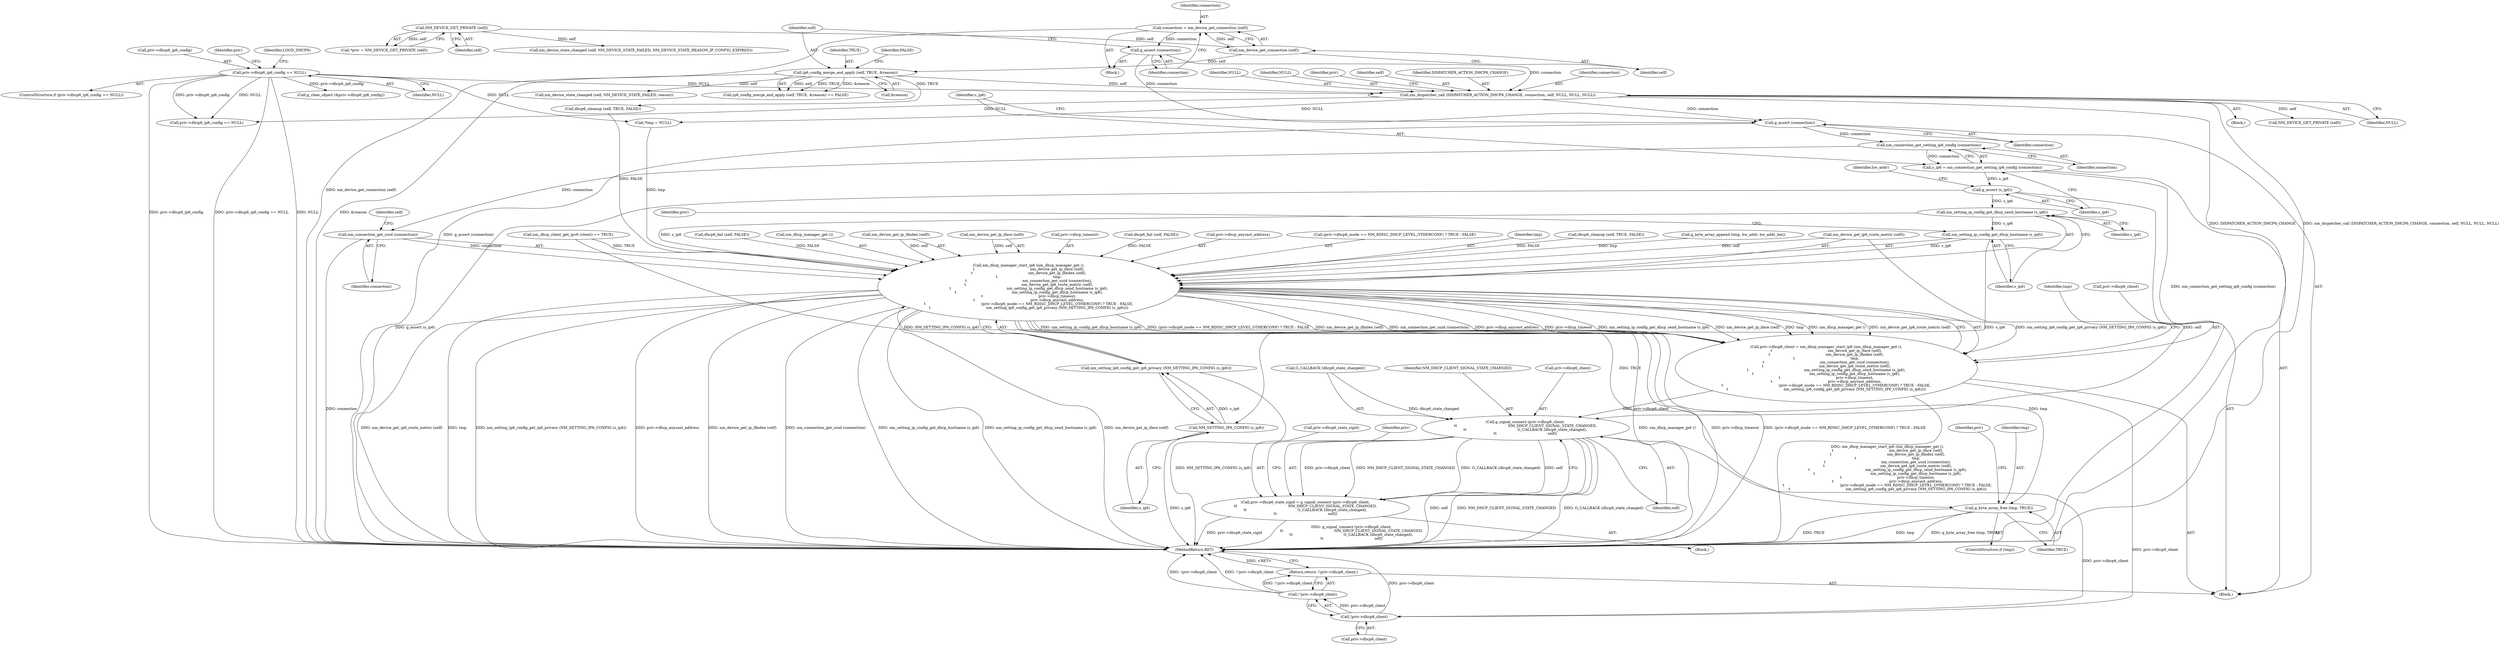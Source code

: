 digraph "0_NetworkManager_d5fc88e573fa58b93034b04d35a2454f5d28cad9@API" {
"1006532" [label="(Call,g_assert (connection))"];
"1006268" [label="(Call,g_assert (connection))"];
"1006264" [label="(Call,connection = nm_device_get_connection (self))"];
"1006266" [label="(Call,nm_device_get_connection (self))"];
"1006238" [label="(Call,NM_DEVICE_GET_PRIVATE (self))"];
"1006288" [label="(Call,nm_dispatcher_call (DISPATCHER_ACTION_DHCP6_CHANGE, connection, self, NULL, NULL, NULL))"];
"1006272" [label="(Call,ip6_config_merge_and_apply (self, TRUE, &reason))"];
"1006246" [label="(Call,priv->dhcp6_ip6_config == NULL)"];
"1006536" [label="(Call,nm_connection_get_setting_ip6_config (connection))"];
"1006534" [label="(Call,s_ip6 = nm_connection_get_setting_ip6_config (connection))"];
"1006538" [label="(Call,g_assert (s_ip6))"];
"1006573" [label="(Call,nm_setting_ip_config_get_dhcp_send_hostname (s_ip6))"];
"1006562" [label="(Call,nm_dhcp_manager_start_ip6 (nm_dhcp_manager_get (),\n\t                                                nm_device_get_ip_iface (self),\n\t                                                nm_device_get_ip_ifindex (self),\n\t                                                tmp,\n\t                                                nm_connection_get_uuid (connection),\n\t                                                nm_device_get_ip6_route_metric (self),\n\t                                                nm_setting_ip_config_get_dhcp_send_hostname (s_ip6),\n\t                                                nm_setting_ip_config_get_dhcp_hostname (s_ip6),\n\t                                                priv->dhcp_timeout,\n\t                                                priv->dhcp_anycast_address,\n\t                                                (priv->dhcp6_mode == NM_RDISC_DHCP_LEVEL_OTHERCONF) ? TRUE : FALSE,\n\t                                                nm_setting_ip6_config_get_ip6_privacy (NM_SETTING_IP6_CONFIG (s_ip6))))"];
"1006558" [label="(Call,priv->dhcp6_client = nm_dhcp_manager_start_ip6 (nm_dhcp_manager_get (),\n\t                                                nm_device_get_ip_iface (self),\n\t                                                nm_device_get_ip_ifindex (self),\n\t                                                tmp,\n\t                                                nm_connection_get_uuid (connection),\n\t                                                nm_device_get_ip6_route_metric (self),\n\t                                                nm_setting_ip_config_get_dhcp_send_hostname (s_ip6),\n\t                                                nm_setting_ip_config_get_dhcp_hostname (s_ip6),\n\t                                                priv->dhcp_timeout,\n\t                                                priv->dhcp_anycast_address,\n\t                                                (priv->dhcp6_mode == NM_RDISC_DHCP_LEVEL_OTHERCONF) ? TRUE : FALSE,\n\t                                                nm_setting_ip6_config_get_ip6_privacy (NM_SETTING_IP6_CONFIG (s_ip6))))"];
"1006608" [label="(Call,g_signal_connect (priv->dhcp6_client,\n\t\t                                            NM_DHCP_CLIENT_SIGNAL_STATE_CHANGED,\n\t\t                                            G_CALLBACK (dhcp6_state_changed),\n\t\t                                            self))"];
"1006604" [label="(Call,priv->dhcp6_state_sigid = g_signal_connect (priv->dhcp6_client,\n\t\t                                            NM_DHCP_CLIENT_SIGNAL_STATE_CHANGED,\n\t\t                                            G_CALLBACK (dhcp6_state_changed),\n\t\t                                            self))"];
"1006618" [label="(Call,!priv->dhcp6_client)"];
"1006617" [label="(Call,!!priv->dhcp6_client)"];
"1006616" [label="(Return,return !!priv->dhcp6_client;)"];
"1006596" [label="(Call,g_byte_array_free (tmp, TRUE))"];
"1006575" [label="(Call,nm_setting_ip_config_get_dhcp_hostname (s_ip6))"];
"1006592" [label="(Call,NM_SETTING_IP6_CONFIG (s_ip6))"];
"1006591" [label="(Call,nm_setting_ip6_config_get_ip6_privacy (NM_SETTING_IP6_CONFIG (s_ip6)))"];
"1006569" [label="(Call,nm_connection_get_uuid (connection))"];
"1006289" [label="(Identifier,DISPATCHER_ACTION_DHCP6_CHANGE)"];
"1006510" [label="(Call,dhcp6_fail (self, FALSE))"];
"1006563" [label="(Call,nm_dhcp_manager_get ())"];
"1006566" [label="(Call,nm_device_get_ip_ifindex (self))"];
"1006612" [label="(Identifier,NM_DHCP_CLIENT_SIGNAL_STATE_CHANGED)"];
"1006572" [label="(Identifier,self)"];
"1006277" [label="(Identifier,FALSE)"];
"1006603" [label="(Block,)"];
"1006592" [label="(Call,NM_SETTING_IP6_CONFIG (s_ip6))"];
"1006608" [label="(Call,g_signal_connect (priv->dhcp6_client,\n\t\t                                            NM_DHCP_CLIENT_SIGNAL_STATE_CHANGED,\n\t\t                                            G_CALLBACK (dhcp6_state_changed),\n\t\t                                            self))"];
"1006619" [label="(Call,priv->dhcp6_client)"];
"1006288" [label="(Call,nm_dispatcher_call (DISPATCHER_ACTION_DHCP6_CHANGE, connection, self, NULL, NULL, NULL))"];
"1006564" [label="(Call,nm_device_get_ip_iface (self))"];
"1006596" [label="(Call,g_byte_array_free (tmp, TRUE))"];
"1006615" [label="(Identifier,self)"];
"1006578" [label="(Identifier,priv)"];
"1006301" [label="(Call,dhcp6_cleanup (self, TRUE, FALSE))"];
"1006573" [label="(Call,nm_setting_ip_config_get_dhcp_send_hostname (s_ip6))"];
"1006253" [label="(Identifier,LOGD_DHCP6)"];
"1006290" [label="(Identifier,connection)"];
"1006239" [label="(Identifier,self)"];
"1006558" [label="(Call,priv->dhcp6_client = nm_dhcp_manager_start_ip6 (nm_dhcp_manager_get (),\n\t                                                nm_device_get_ip_iface (self),\n\t                                                nm_device_get_ip_ifindex (self),\n\t                                                tmp,\n\t                                                nm_connection_get_uuid (connection),\n\t                                                nm_device_get_ip6_route_metric (self),\n\t                                                nm_setting_ip_config_get_dhcp_send_hostname (s_ip6),\n\t                                                nm_setting_ip_config_get_dhcp_hostname (s_ip6),\n\t                                                priv->dhcp_timeout,\n\t                                                priv->dhcp_anycast_address,\n\t                                                (priv->dhcp6_mode == NM_RDISC_DHCP_LEVEL_OTHERCONF) ? TRUE : FALSE,\n\t                                                nm_setting_ip6_config_get_ip6_privacy (NM_SETTING_IP6_CONFIG (s_ip6))))"];
"1006559" [label="(Call,priv->dhcp6_client)"];
"1006605" [label="(Call,priv->dhcp6_state_sigid)"];
"1006538" [label="(Call,g_assert (s_ip6))"];
"1006569" [label="(Call,nm_connection_get_uuid (connection))"];
"1006604" [label="(Call,priv->dhcp6_state_sigid = g_signal_connect (priv->dhcp6_client,\n\t\t                                            NM_DHCP_CLIENT_SIGNAL_STATE_CHANGED,\n\t\t                                            G_CALLBACK (dhcp6_state_changed),\n\t\t                                            self))"];
"1006416" [label="(Call,nm_dhcp_client_get_ipv6 (client) == TRUE)"];
"1006264" [label="(Call,connection = nm_device_get_connection (self))"];
"1006574" [label="(Identifier,s_ip6)"];
"1006272" [label="(Call,ip6_config_merge_and_apply (self, TRUE, &reason))"];
"1006250" [label="(Identifier,NULL)"];
"1006535" [label="(Identifier,s_ip6)"];
"1006299" [label="(Call,NM_DEVICE_GET_PRIVATE (self))"];
"1006245" [label="(ControlStructure,if (priv->dhcp6_ip6_config == NULL))"];
"1006577" [label="(Call,priv->dhcp_timeout)"];
"1006497" [label="(Call,dhcp6_fail (self, FALSE))"];
"1006580" [label="(Call,priv->dhcp_anycast_address)"];
"1006238" [label="(Call,NM_DEVICE_GET_PRIVATE (self))"];
"1006609" [label="(Call,priv->dhcp6_client)"];
"1006293" [label="(Identifier,NULL)"];
"1006595" [label="(Identifier,tmp)"];
"1006282" [label="(Call,nm_device_state_changed (self, NM_DEVICE_STATE_FAILED, reason))"];
"1006583" [label="(Call,(priv->dhcp6_mode == NM_RDISC_DHCP_LEVEL_OTHERCONF) ? TRUE : FALSE)"];
"1006618" [label="(Call,!priv->dhcp6_client)"];
"1006274" [label="(Identifier,TRUE)"];
"1006568" [label="(Identifier,tmp)"];
"1006292" [label="(Identifier,NULL)"];
"1006271" [label="(Call,ip6_config_merge_and_apply (self, TRUE, &reason) == FALSE)"];
"1006247" [label="(Call,priv->dhcp6_ip6_config)"];
"1006262" [label="(Identifier,priv)"];
"1006275" [label="(Call,&reason)"];
"1006533" [label="(Identifier,connection)"];
"1006298" [label="(Identifier,priv)"];
"1006462" [label="(Call,priv->dhcp6_ip6_config == NULL)"];
"1006267" [label="(Identifier,self)"];
"1006598" [label="(Identifier,TRUE)"];
"1006617" [label="(Call,!!priv->dhcp6_client)"];
"1006620" [label="(Identifier,priv)"];
"1006255" [label="(Call,nm_device_state_changed (self, NM_DEVICE_STATE_FAILED, NM_DEVICE_STATE_REASON_IP_CONFIG_EXPIRED))"];
"1006294" [label="(Identifier,NULL)"];
"1006269" [label="(Identifier,connection)"];
"1006234" [label="(Block,)"];
"1006265" [label="(Identifier,connection)"];
"1006524" [label="(Call,*tmp = NULL)"];
"1007368" [label="(MethodReturn,RET)"];
"1006541" [label="(Identifier,hw_addr)"];
"1006576" [label="(Identifier,s_ip6)"];
"1006616" [label="(Return,return !!priv->dhcp6_client;)"];
"1006593" [label="(Identifier,s_ip6)"];
"1006266" [label="(Call,nm_device_get_connection (self))"];
"1006534" [label="(Call,s_ip6 = nm_connection_get_setting_ip6_config (connection))"];
"1006536" [label="(Call,nm_connection_get_setting_ip6_config (connection))"];
"1006575" [label="(Call,nm_setting_ip_config_get_dhcp_hostname (s_ip6))"];
"1006291" [label="(Identifier,self)"];
"1006246" [label="(Call,priv->dhcp6_ip6_config == NULL)"];
"1006571" [label="(Call,nm_device_get_ip6_route_metric (self))"];
"1006532" [label="(Call,g_assert (connection))"];
"1006539" [label="(Identifier,s_ip6)"];
"1006601" [label="(Identifier,priv)"];
"1006570" [label="(Identifier,connection)"];
"1006362" [label="(Call,dhcp6_cleanup (self, TRUE, FALSE))"];
"1006591" [label="(Call,nm_setting_ip6_config_get_ip6_privacy (NM_SETTING_IP6_CONFIG (s_ip6)))"];
"1006236" [label="(Call,*priv = NM_DEVICE_GET_PRIVATE (self))"];
"1006273" [label="(Identifier,self)"];
"1006287" [label="(Block,)"];
"1006594" [label="(ControlStructure,if (tmp))"];
"1006268" [label="(Call,g_assert (connection))"];
"1006597" [label="(Identifier,tmp)"];
"1006562" [label="(Call,nm_dhcp_manager_start_ip6 (nm_dhcp_manager_get (),\n\t                                                nm_device_get_ip_iface (self),\n\t                                                nm_device_get_ip_ifindex (self),\n\t                                                tmp,\n\t                                                nm_connection_get_uuid (connection),\n\t                                                nm_device_get_ip6_route_metric (self),\n\t                                                nm_setting_ip_config_get_dhcp_send_hostname (s_ip6),\n\t                                                nm_setting_ip_config_get_dhcp_hostname (s_ip6),\n\t                                                priv->dhcp_timeout,\n\t                                                priv->dhcp_anycast_address,\n\t                                                (priv->dhcp6_mode == NM_RDISC_DHCP_LEVEL_OTHERCONF) ? TRUE : FALSE,\n\t                                                nm_setting_ip6_config_get_ip6_privacy (NM_SETTING_IP6_CONFIG (s_ip6))))"];
"1006537" [label="(Identifier,connection)"];
"1006554" [label="(Call,g_byte_array_append (tmp, hw_addr, hw_addr_len))"];
"1006613" [label="(Call,G_CALLBACK (dhcp6_state_changed))"];
"1006516" [label="(Block,)"];
"1006434" [label="(Call,g_clear_object (&priv->dhcp6_ip6_config))"];
"1006532" -> "1006516"  [label="AST: "];
"1006532" -> "1006533"  [label="CFG: "];
"1006533" -> "1006532"  [label="AST: "];
"1006535" -> "1006532"  [label="CFG: "];
"1006532" -> "1007368"  [label="DDG: g_assert (connection)"];
"1006268" -> "1006532"  [label="DDG: connection"];
"1006288" -> "1006532"  [label="DDG: connection"];
"1006532" -> "1006536"  [label="DDG: connection"];
"1006268" -> "1006234"  [label="AST: "];
"1006268" -> "1006269"  [label="CFG: "];
"1006269" -> "1006268"  [label="AST: "];
"1006273" -> "1006268"  [label="CFG: "];
"1006264" -> "1006268"  [label="DDG: connection"];
"1006268" -> "1006288"  [label="DDG: connection"];
"1006264" -> "1006234"  [label="AST: "];
"1006264" -> "1006266"  [label="CFG: "];
"1006265" -> "1006264"  [label="AST: "];
"1006266" -> "1006264"  [label="AST: "];
"1006269" -> "1006264"  [label="CFG: "];
"1006264" -> "1007368"  [label="DDG: nm_device_get_connection (self)"];
"1006266" -> "1006264"  [label="DDG: self"];
"1006266" -> "1006267"  [label="CFG: "];
"1006267" -> "1006266"  [label="AST: "];
"1006238" -> "1006266"  [label="DDG: self"];
"1006266" -> "1006272"  [label="DDG: self"];
"1006238" -> "1006236"  [label="AST: "];
"1006238" -> "1006239"  [label="CFG: "];
"1006239" -> "1006238"  [label="AST: "];
"1006236" -> "1006238"  [label="CFG: "];
"1006238" -> "1006236"  [label="DDG: self"];
"1006238" -> "1006255"  [label="DDG: self"];
"1006288" -> "1006287"  [label="AST: "];
"1006288" -> "1006294"  [label="CFG: "];
"1006289" -> "1006288"  [label="AST: "];
"1006290" -> "1006288"  [label="AST: "];
"1006291" -> "1006288"  [label="AST: "];
"1006292" -> "1006288"  [label="AST: "];
"1006293" -> "1006288"  [label="AST: "];
"1006294" -> "1006288"  [label="AST: "];
"1006298" -> "1006288"  [label="CFG: "];
"1006288" -> "1007368"  [label="DDG: nm_dispatcher_call (DISPATCHER_ACTION_DHCP6_CHANGE, connection, self, NULL, NULL, NULL)"];
"1006288" -> "1007368"  [label="DDG: DISPATCHER_ACTION_DHCP6_CHANGE"];
"1006272" -> "1006288"  [label="DDG: self"];
"1006246" -> "1006288"  [label="DDG: NULL"];
"1006288" -> "1006299"  [label="DDG: self"];
"1006288" -> "1006462"  [label="DDG: NULL"];
"1006288" -> "1006524"  [label="DDG: NULL"];
"1006272" -> "1006271"  [label="AST: "];
"1006272" -> "1006275"  [label="CFG: "];
"1006273" -> "1006272"  [label="AST: "];
"1006274" -> "1006272"  [label="AST: "];
"1006275" -> "1006272"  [label="AST: "];
"1006277" -> "1006272"  [label="CFG: "];
"1006272" -> "1007368"  [label="DDG: &reason"];
"1006272" -> "1006271"  [label="DDG: self"];
"1006272" -> "1006271"  [label="DDG: TRUE"];
"1006272" -> "1006271"  [label="DDG: &reason"];
"1006272" -> "1006282"  [label="DDG: self"];
"1006272" -> "1006301"  [label="DDG: TRUE"];
"1006246" -> "1006245"  [label="AST: "];
"1006246" -> "1006250"  [label="CFG: "];
"1006247" -> "1006246"  [label="AST: "];
"1006250" -> "1006246"  [label="AST: "];
"1006253" -> "1006246"  [label="CFG: "];
"1006262" -> "1006246"  [label="CFG: "];
"1006246" -> "1007368"  [label="DDG: priv->dhcp6_ip6_config == NULL"];
"1006246" -> "1007368"  [label="DDG: NULL"];
"1006246" -> "1007368"  [label="DDG: priv->dhcp6_ip6_config"];
"1006246" -> "1006434"  [label="DDG: priv->dhcp6_ip6_config"];
"1006246" -> "1006462"  [label="DDG: priv->dhcp6_ip6_config"];
"1006246" -> "1006462"  [label="DDG: NULL"];
"1006246" -> "1006524"  [label="DDG: NULL"];
"1006536" -> "1006534"  [label="AST: "];
"1006536" -> "1006537"  [label="CFG: "];
"1006537" -> "1006536"  [label="AST: "];
"1006534" -> "1006536"  [label="CFG: "];
"1006536" -> "1006534"  [label="DDG: connection"];
"1006536" -> "1006569"  [label="DDG: connection"];
"1006534" -> "1006516"  [label="AST: "];
"1006535" -> "1006534"  [label="AST: "];
"1006539" -> "1006534"  [label="CFG: "];
"1006534" -> "1007368"  [label="DDG: nm_connection_get_setting_ip6_config (connection)"];
"1006534" -> "1006538"  [label="DDG: s_ip6"];
"1006538" -> "1006516"  [label="AST: "];
"1006538" -> "1006539"  [label="CFG: "];
"1006539" -> "1006538"  [label="AST: "];
"1006541" -> "1006538"  [label="CFG: "];
"1006538" -> "1007368"  [label="DDG: g_assert (s_ip6)"];
"1006538" -> "1006573"  [label="DDG: s_ip6"];
"1006573" -> "1006562"  [label="AST: "];
"1006573" -> "1006574"  [label="CFG: "];
"1006574" -> "1006573"  [label="AST: "];
"1006576" -> "1006573"  [label="CFG: "];
"1006573" -> "1006562"  [label="DDG: s_ip6"];
"1006573" -> "1006575"  [label="DDG: s_ip6"];
"1006562" -> "1006558"  [label="AST: "];
"1006562" -> "1006591"  [label="CFG: "];
"1006563" -> "1006562"  [label="AST: "];
"1006564" -> "1006562"  [label="AST: "];
"1006566" -> "1006562"  [label="AST: "];
"1006568" -> "1006562"  [label="AST: "];
"1006569" -> "1006562"  [label="AST: "];
"1006571" -> "1006562"  [label="AST: "];
"1006575" -> "1006562"  [label="AST: "];
"1006577" -> "1006562"  [label="AST: "];
"1006580" -> "1006562"  [label="AST: "];
"1006583" -> "1006562"  [label="AST: "];
"1006591" -> "1006562"  [label="AST: "];
"1006558" -> "1006562"  [label="CFG: "];
"1006562" -> "1007368"  [label="DDG: nm_device_get_ip_iface (self)"];
"1006562" -> "1007368"  [label="DDG: priv->dhcp_timeout"];
"1006562" -> "1007368"  [label="DDG: (priv->dhcp6_mode == NM_RDISC_DHCP_LEVEL_OTHERCONF) ? TRUE : FALSE"];
"1006562" -> "1007368"  [label="DDG: nm_device_get_ip6_route_metric (self)"];
"1006562" -> "1007368"  [label="DDG: nm_dhcp_manager_get ()"];
"1006562" -> "1007368"  [label="DDG: tmp"];
"1006562" -> "1007368"  [label="DDG: nm_setting_ip6_config_get_ip6_privacy (NM_SETTING_IP6_CONFIG (s_ip6))"];
"1006562" -> "1007368"  [label="DDG: priv->dhcp_anycast_address"];
"1006562" -> "1007368"  [label="DDG: nm_device_get_ip_ifindex (self)"];
"1006562" -> "1007368"  [label="DDG: nm_connection_get_uuid (connection)"];
"1006562" -> "1007368"  [label="DDG: nm_setting_ip_config_get_dhcp_hostname (s_ip6)"];
"1006562" -> "1007368"  [label="DDG: nm_setting_ip_config_get_dhcp_send_hostname (s_ip6)"];
"1006562" -> "1006558"  [label="DDG: nm_setting_ip6_config_get_ip6_privacy (NM_SETTING_IP6_CONFIG (s_ip6))"];
"1006562" -> "1006558"  [label="DDG: nm_setting_ip_config_get_dhcp_hostname (s_ip6)"];
"1006562" -> "1006558"  [label="DDG: (priv->dhcp6_mode == NM_RDISC_DHCP_LEVEL_OTHERCONF) ? TRUE : FALSE"];
"1006562" -> "1006558"  [label="DDG: nm_device_get_ip_ifindex (self)"];
"1006562" -> "1006558"  [label="DDG: nm_connection_get_uuid (connection)"];
"1006562" -> "1006558"  [label="DDG: priv->dhcp_anycast_address"];
"1006562" -> "1006558"  [label="DDG: priv->dhcp_timeout"];
"1006562" -> "1006558"  [label="DDG: nm_setting_ip_config_get_dhcp_send_hostname (s_ip6)"];
"1006562" -> "1006558"  [label="DDG: nm_device_get_ip_iface (self)"];
"1006562" -> "1006558"  [label="DDG: tmp"];
"1006562" -> "1006558"  [label="DDG: nm_dhcp_manager_get ()"];
"1006562" -> "1006558"  [label="DDG: nm_device_get_ip6_route_metric (self)"];
"1006564" -> "1006562"  [label="DDG: self"];
"1006566" -> "1006562"  [label="DDG: self"];
"1006554" -> "1006562"  [label="DDG: tmp"];
"1006524" -> "1006562"  [label="DDG: tmp"];
"1006569" -> "1006562"  [label="DDG: connection"];
"1006571" -> "1006562"  [label="DDG: self"];
"1006575" -> "1006562"  [label="DDG: s_ip6"];
"1006416" -> "1006562"  [label="DDG: TRUE"];
"1006301" -> "1006562"  [label="DDG: FALSE"];
"1006362" -> "1006562"  [label="DDG: FALSE"];
"1006497" -> "1006562"  [label="DDG: FALSE"];
"1006510" -> "1006562"  [label="DDG: FALSE"];
"1006591" -> "1006562"  [label="DDG: NM_SETTING_IP6_CONFIG (s_ip6)"];
"1006562" -> "1006596"  [label="DDG: tmp"];
"1006558" -> "1006516"  [label="AST: "];
"1006559" -> "1006558"  [label="AST: "];
"1006595" -> "1006558"  [label="CFG: "];
"1006558" -> "1007368"  [label="DDG: nm_dhcp_manager_start_ip6 (nm_dhcp_manager_get (),\n\t                                                nm_device_get_ip_iface (self),\n\t                                                nm_device_get_ip_ifindex (self),\n\t                                                tmp,\n\t                                                nm_connection_get_uuid (connection),\n\t                                                nm_device_get_ip6_route_metric (self),\n\t                                                nm_setting_ip_config_get_dhcp_send_hostname (s_ip6),\n\t                                                nm_setting_ip_config_get_dhcp_hostname (s_ip6),\n\t                                                priv->dhcp_timeout,\n\t                                                priv->dhcp_anycast_address,\n\t                                                (priv->dhcp6_mode == NM_RDISC_DHCP_LEVEL_OTHERCONF) ? TRUE : FALSE,\n\t                                                nm_setting_ip6_config_get_ip6_privacy (NM_SETTING_IP6_CONFIG (s_ip6)))"];
"1006558" -> "1006608"  [label="DDG: priv->dhcp6_client"];
"1006558" -> "1006618"  [label="DDG: priv->dhcp6_client"];
"1006608" -> "1006604"  [label="AST: "];
"1006608" -> "1006615"  [label="CFG: "];
"1006609" -> "1006608"  [label="AST: "];
"1006612" -> "1006608"  [label="AST: "];
"1006613" -> "1006608"  [label="AST: "];
"1006615" -> "1006608"  [label="AST: "];
"1006604" -> "1006608"  [label="CFG: "];
"1006608" -> "1007368"  [label="DDG: self"];
"1006608" -> "1007368"  [label="DDG: NM_DHCP_CLIENT_SIGNAL_STATE_CHANGED"];
"1006608" -> "1007368"  [label="DDG: G_CALLBACK (dhcp6_state_changed)"];
"1006608" -> "1006604"  [label="DDG: priv->dhcp6_client"];
"1006608" -> "1006604"  [label="DDG: NM_DHCP_CLIENT_SIGNAL_STATE_CHANGED"];
"1006608" -> "1006604"  [label="DDG: G_CALLBACK (dhcp6_state_changed)"];
"1006608" -> "1006604"  [label="DDG: self"];
"1006613" -> "1006608"  [label="DDG: dhcp6_state_changed"];
"1006571" -> "1006608"  [label="DDG: self"];
"1006608" -> "1006618"  [label="DDG: priv->dhcp6_client"];
"1006604" -> "1006603"  [label="AST: "];
"1006605" -> "1006604"  [label="AST: "];
"1006620" -> "1006604"  [label="CFG: "];
"1006604" -> "1007368"  [label="DDG: g_signal_connect (priv->dhcp6_client,\n\t\t                                            NM_DHCP_CLIENT_SIGNAL_STATE_CHANGED,\n\t\t                                            G_CALLBACK (dhcp6_state_changed),\n\t\t                                            self)"];
"1006604" -> "1007368"  [label="DDG: priv->dhcp6_state_sigid"];
"1006618" -> "1006617"  [label="AST: "];
"1006618" -> "1006619"  [label="CFG: "];
"1006619" -> "1006618"  [label="AST: "];
"1006617" -> "1006618"  [label="CFG: "];
"1006618" -> "1007368"  [label="DDG: priv->dhcp6_client"];
"1006618" -> "1006617"  [label="DDG: priv->dhcp6_client"];
"1006617" -> "1006616"  [label="AST: "];
"1006616" -> "1006617"  [label="CFG: "];
"1006617" -> "1007368"  [label="DDG: !priv->dhcp6_client"];
"1006617" -> "1007368"  [label="DDG: !!priv->dhcp6_client"];
"1006617" -> "1006616"  [label="DDG: !!priv->dhcp6_client"];
"1006616" -> "1006516"  [label="AST: "];
"1007368" -> "1006616"  [label="CFG: "];
"1006616" -> "1007368"  [label="DDG: <RET>"];
"1006596" -> "1006594"  [label="AST: "];
"1006596" -> "1006598"  [label="CFG: "];
"1006597" -> "1006596"  [label="AST: "];
"1006598" -> "1006596"  [label="AST: "];
"1006601" -> "1006596"  [label="CFG: "];
"1006596" -> "1007368"  [label="DDG: tmp"];
"1006596" -> "1007368"  [label="DDG: g_byte_array_free (tmp, TRUE)"];
"1006596" -> "1007368"  [label="DDG: TRUE"];
"1006416" -> "1006596"  [label="DDG: TRUE"];
"1006575" -> "1006576"  [label="CFG: "];
"1006576" -> "1006575"  [label="AST: "];
"1006578" -> "1006575"  [label="CFG: "];
"1006575" -> "1006592"  [label="DDG: s_ip6"];
"1006592" -> "1006591"  [label="AST: "];
"1006592" -> "1006593"  [label="CFG: "];
"1006593" -> "1006592"  [label="AST: "];
"1006591" -> "1006592"  [label="CFG: "];
"1006592" -> "1007368"  [label="DDG: s_ip6"];
"1006592" -> "1006591"  [label="DDG: s_ip6"];
"1006591" -> "1007368"  [label="DDG: NM_SETTING_IP6_CONFIG (s_ip6)"];
"1006569" -> "1006570"  [label="CFG: "];
"1006570" -> "1006569"  [label="AST: "];
"1006572" -> "1006569"  [label="CFG: "];
"1006569" -> "1007368"  [label="DDG: connection"];
}
